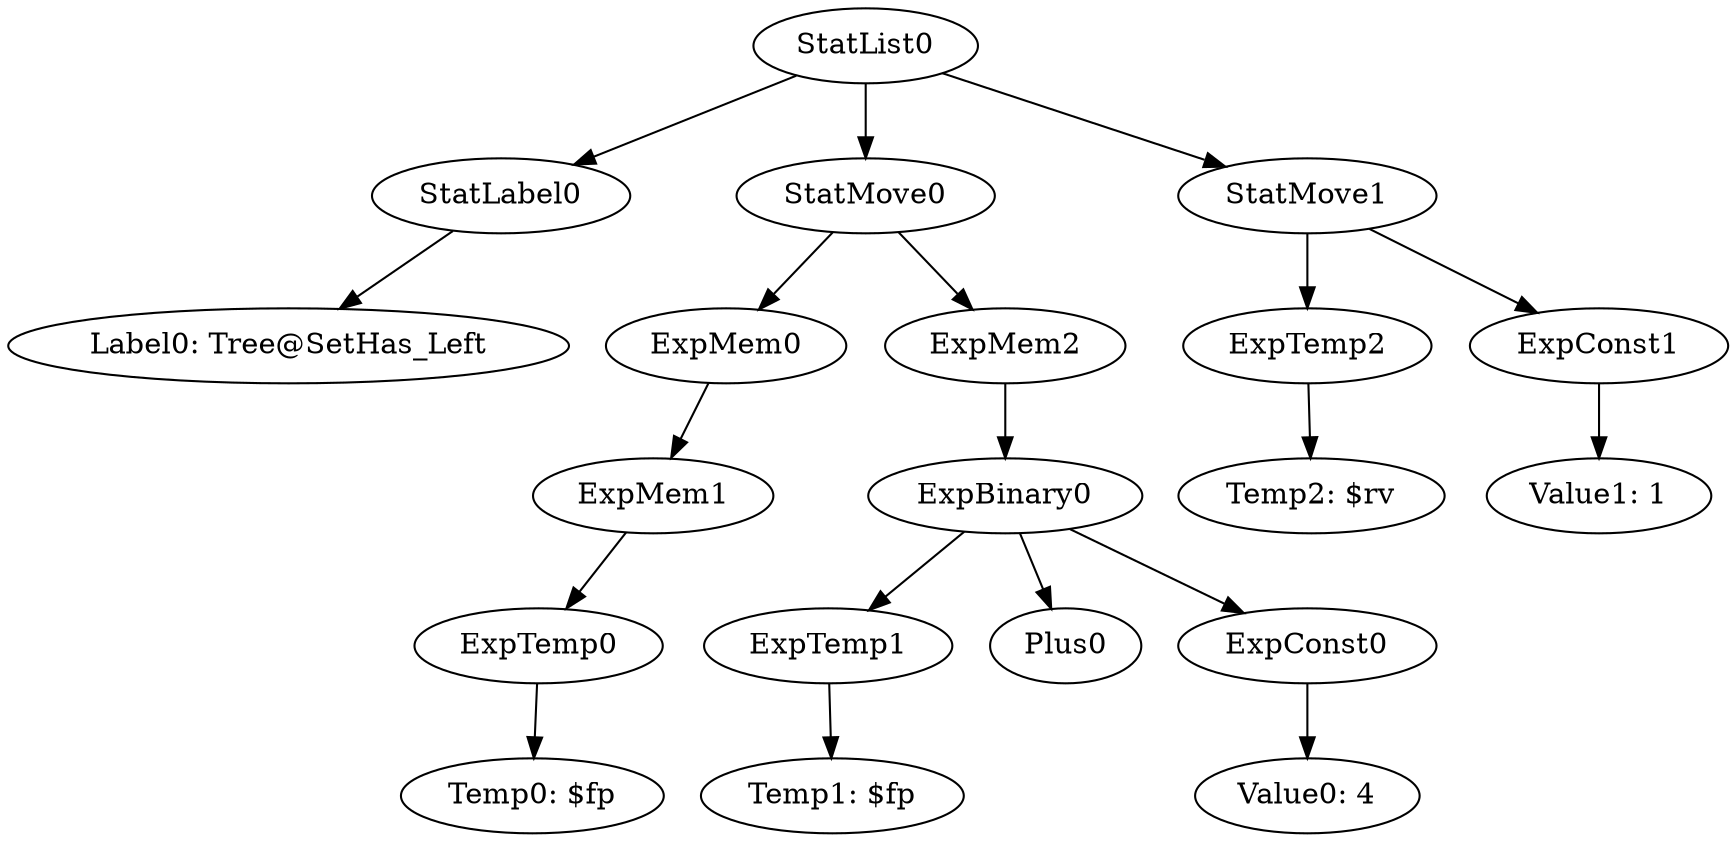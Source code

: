 digraph {
	ordering = out;
	ExpConst1 -> "Value1: 1";
	StatMove1 -> ExpTemp2;
	StatMove1 -> ExpConst1;
	ExpTemp2 -> "Temp2: $rv";
	ExpMem0 -> ExpMem1;
	ExpMem2 -> ExpBinary0;
	ExpTemp0 -> "Temp0: $fp";
	StatList0 -> StatLabel0;
	StatList0 -> StatMove0;
	StatList0 -> StatMove1;
	StatLabel0 -> "Label0: Tree@SetHas_Left";
	ExpMem1 -> ExpTemp0;
	ExpConst0 -> "Value0: 4";
	StatMove0 -> ExpMem0;
	StatMove0 -> ExpMem2;
	ExpBinary0 -> ExpTemp1;
	ExpBinary0 -> Plus0;
	ExpBinary0 -> ExpConst0;
	ExpTemp1 -> "Temp1: $fp";
}

